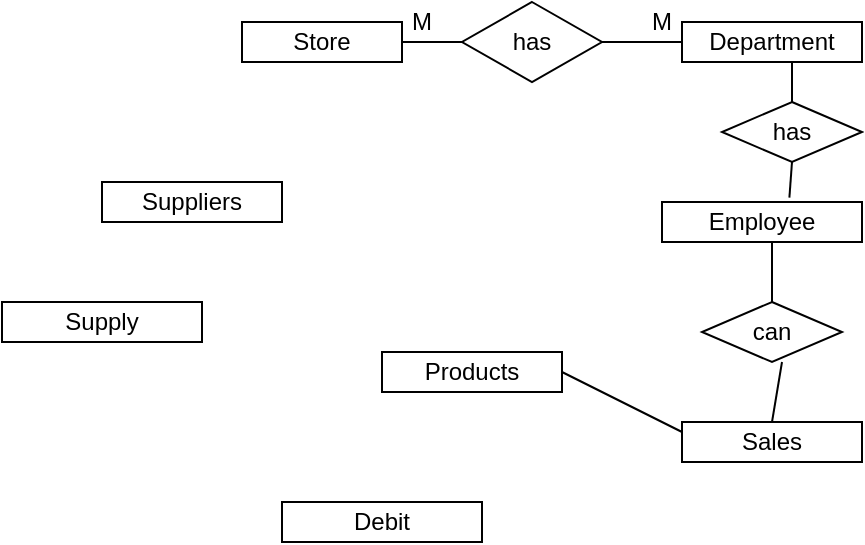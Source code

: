 <mxfile version="21.6.8" type="github">
  <diagram name="Page-1" id="TMRuTJ8sJJcJ6fFbitei">
    <mxGraphModel dx="1183" dy="452" grid="1" gridSize="10" guides="1" tooltips="1" connect="1" arrows="1" fold="1" page="1" pageScale="1" pageWidth="850" pageHeight="1100" math="0" shadow="0">
      <root>
        <mxCell id="0" />
        <mxCell id="1" parent="0" />
        <mxCell id="9RbEeeJp4X1HdFao5gqJ-1" value="Store" style="rounded=0;whiteSpace=wrap;html=1;" vertex="1" parent="1">
          <mxGeometry x="150" y="80" width="80" height="20" as="geometry" />
        </mxCell>
        <mxCell id="9RbEeeJp4X1HdFao5gqJ-2" value="Department" style="rounded=0;whiteSpace=wrap;html=1;" vertex="1" parent="1">
          <mxGeometry x="370" y="80" width="90" height="20" as="geometry" />
        </mxCell>
        <mxCell id="9RbEeeJp4X1HdFao5gqJ-3" value="Employee" style="rounded=0;whiteSpace=wrap;html=1;" vertex="1" parent="1">
          <mxGeometry x="360" y="170" width="100" height="20" as="geometry" />
        </mxCell>
        <mxCell id="9RbEeeJp4X1HdFao5gqJ-4" value="Products" style="rounded=0;whiteSpace=wrap;html=1;" vertex="1" parent="1">
          <mxGeometry x="220" y="245" width="90" height="20" as="geometry" />
        </mxCell>
        <mxCell id="9RbEeeJp4X1HdFao5gqJ-6" value="has" style="shape=rhombus;perimeter=rhombusPerimeter;whiteSpace=wrap;html=1;align=center;" vertex="1" parent="1">
          <mxGeometry x="260" y="70" width="70" height="40" as="geometry" />
        </mxCell>
        <mxCell id="9RbEeeJp4X1HdFao5gqJ-8" value="" style="line;strokeWidth=1;rotatable=0;dashed=0;labelPosition=right;align=left;verticalAlign=middle;spacingTop=0;spacingLeft=6;points=[];portConstraint=eastwest;" vertex="1" parent="1">
          <mxGeometry x="230" y="85" width="30" height="10" as="geometry" />
        </mxCell>
        <mxCell id="9RbEeeJp4X1HdFao5gqJ-9" value="" style="line;strokeWidth=1;rotatable=0;dashed=0;labelPosition=right;align=left;verticalAlign=middle;spacingTop=0;spacingLeft=6;points=[];portConstraint=eastwest;" vertex="1" parent="1">
          <mxGeometry x="330" y="85" width="40" height="10" as="geometry" />
        </mxCell>
        <mxCell id="9RbEeeJp4X1HdFao5gqJ-10" value="M" style="text;html=1;strokeColor=none;fillColor=none;align=center;verticalAlign=middle;whiteSpace=wrap;rounded=0;" vertex="1" parent="1">
          <mxGeometry x="230" y="75" width="20" height="10" as="geometry" />
        </mxCell>
        <mxCell id="9RbEeeJp4X1HdFao5gqJ-11" value="M" style="text;html=1;strokeColor=none;fillColor=none;align=center;verticalAlign=middle;whiteSpace=wrap;rounded=0;" vertex="1" parent="1">
          <mxGeometry x="350" y="75" width="20" height="10" as="geometry" />
        </mxCell>
        <mxCell id="9RbEeeJp4X1HdFao5gqJ-12" value="Sales" style="rounded=0;whiteSpace=wrap;html=1;" vertex="1" parent="1">
          <mxGeometry x="370" y="280" width="90" height="20" as="geometry" />
        </mxCell>
        <mxCell id="9RbEeeJp4X1HdFao5gqJ-13" value="Debit" style="rounded=0;whiteSpace=wrap;html=1;" vertex="1" parent="1">
          <mxGeometry x="170" y="320" width="100" height="20" as="geometry" />
        </mxCell>
        <mxCell id="9RbEeeJp4X1HdFao5gqJ-14" value="Suppliers" style="rounded=0;whiteSpace=wrap;html=1;" vertex="1" parent="1">
          <mxGeometry x="80" y="160" width="90" height="20" as="geometry" />
        </mxCell>
        <mxCell id="9RbEeeJp4X1HdFao5gqJ-15" value="Supply" style="rounded=0;whiteSpace=wrap;html=1;" vertex="1" parent="1">
          <mxGeometry x="30" y="220" width="100" height="20" as="geometry" />
        </mxCell>
        <mxCell id="9RbEeeJp4X1HdFao5gqJ-16" value="has" style="shape=rhombus;perimeter=rhombusPerimeter;whiteSpace=wrap;html=1;align=center;" vertex="1" parent="1">
          <mxGeometry x="390" y="120" width="70" height="30" as="geometry" />
        </mxCell>
        <mxCell id="9RbEeeJp4X1HdFao5gqJ-22" value="" style="endArrow=none;html=1;rounded=0;exitX=0.5;exitY=0;exitDx=0;exitDy=0;" edge="1" parent="1" source="9RbEeeJp4X1HdFao5gqJ-16">
          <mxGeometry width="50" height="50" relative="1" as="geometry">
            <mxPoint x="375" y="150" as="sourcePoint" />
            <mxPoint x="425" y="100" as="targetPoint" />
          </mxGeometry>
        </mxCell>
        <mxCell id="9RbEeeJp4X1HdFao5gqJ-23" value="" style="endArrow=none;html=1;rounded=0;exitX=0.637;exitY=-0.108;exitDx=0;exitDy=0;exitPerimeter=0;" edge="1" parent="1" source="9RbEeeJp4X1HdFao5gqJ-3">
          <mxGeometry width="50" height="50" relative="1" as="geometry">
            <mxPoint x="375" y="200" as="sourcePoint" />
            <mxPoint x="425" y="150" as="targetPoint" />
            <Array as="points" />
          </mxGeometry>
        </mxCell>
        <mxCell id="9RbEeeJp4X1HdFao5gqJ-24" value="can" style="shape=rhombus;perimeter=rhombusPerimeter;whiteSpace=wrap;html=1;align=center;" vertex="1" parent="1">
          <mxGeometry x="380" y="220" width="70" height="30" as="geometry" />
        </mxCell>
        <mxCell id="9RbEeeJp4X1HdFao5gqJ-25" value="" style="endArrow=none;html=1;rounded=0;exitX=0.5;exitY=0;exitDx=0;exitDy=0;" edge="1" parent="1" source="9RbEeeJp4X1HdFao5gqJ-24">
          <mxGeometry width="50" height="50" relative="1" as="geometry">
            <mxPoint x="365" y="240" as="sourcePoint" />
            <mxPoint x="415" y="190" as="targetPoint" />
          </mxGeometry>
        </mxCell>
        <mxCell id="9RbEeeJp4X1HdFao5gqJ-28" value="" style="endArrow=none;html=1;rounded=0;exitX=0.5;exitY=0;exitDx=0;exitDy=0;" edge="1" parent="1" source="9RbEeeJp4X1HdFao5gqJ-12">
          <mxGeometry width="50" height="50" relative="1" as="geometry">
            <mxPoint x="370" y="300" as="sourcePoint" />
            <mxPoint x="420" y="250" as="targetPoint" />
          </mxGeometry>
        </mxCell>
        <mxCell id="9RbEeeJp4X1HdFao5gqJ-29" value="" style="endArrow=none;html=1;rounded=0;exitX=1;exitY=0.5;exitDx=0;exitDy=0;entryX=0;entryY=0.25;entryDx=0;entryDy=0;" edge="1" parent="1" source="9RbEeeJp4X1HdFao5gqJ-4" target="9RbEeeJp4X1HdFao5gqJ-12">
          <mxGeometry width="50" height="50" relative="1" as="geometry">
            <mxPoint x="300" y="320" as="sourcePoint" />
            <mxPoint x="350" y="270" as="targetPoint" />
          </mxGeometry>
        </mxCell>
      </root>
    </mxGraphModel>
  </diagram>
</mxfile>
